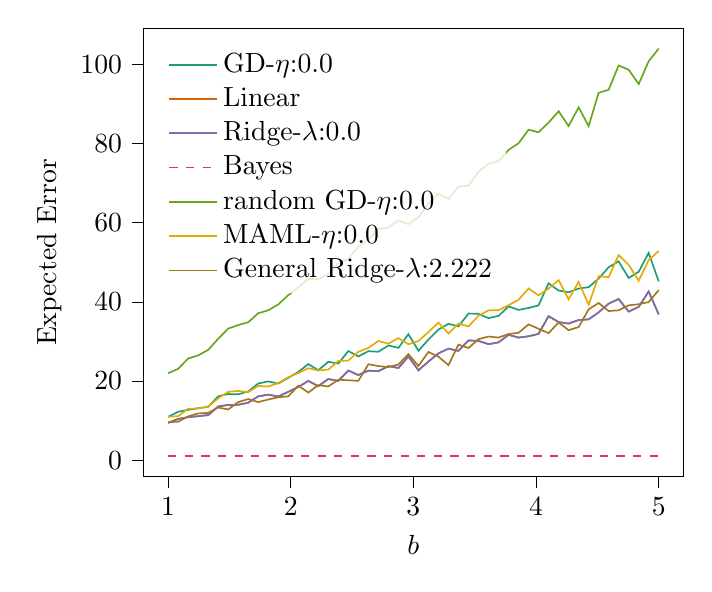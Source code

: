 % This file was created with tikzplotlib v0.10.1.
\begin{tikzpicture}

\definecolor{chocolate217952}{RGB}{217,95,2}
\definecolor{darkcyan27158119}{RGB}{27,158,119}
\definecolor{darkgoldenrod16611829}{RGB}{166,118,29}
\definecolor{darkgray176}{RGB}{176,176,176}
\definecolor{deeppink23141138}{RGB}{231,41,138}
\definecolor{lightslategray117112179}{RGB}{117,112,179}
\definecolor{olivedrab10216630}{RGB}{102,166,30}
\definecolor{orange2301712}{RGB}{230,171,2}

\begin{axis}[
legend cell align={left},
legend style={
  fill opacity=0.8,
  draw opacity=1,
  text opacity=1,
  at={(0.03,0.97)},
  anchor=north west,
  draw=none
},
tick align=outside,
tick pos=left,
x grid style={darkgray176},
xlabel={\(\displaystyle b\)},
xmin=0.8, xmax=5.2,
xtick style={color=black},
y grid style={darkgray176},
ylabel={Expected Error},
ymin=-4.149, ymax=109.127,
ytick style={color=black}
]
\addplot [semithick, darkcyan27158119]
table {%
1 10.937
1.082 12.226
1.163 12.697
1.245 13.126
1.327 13.475
1.408 16.129
1.49 16.701
1.571 16.625
1.653 17.352
1.735 19.365
1.816 19.882
1.898 19.339
1.98 20.806
2.061 22.276
2.143 24.273
2.224 22.708
2.306 24.845
2.388 24.398
2.469 27.573
2.551 26.201
2.633 27.518
2.714 27.379
2.796 28.975
2.878 28.37
2.959 31.828
3.041 27.644
3.122 30.442
3.204 32.977
3.286 34.429
3.367 33.79
3.449 37.035
3.531 36.972
3.612 35.866
3.694 36.448
3.776 38.841
3.857 37.949
3.939 38.451
4.02 39.092
4.102 44.661
4.184 42.847
4.265 42.408
4.347 43.35
4.429 43.704
4.51 45.834
4.592 48.74
4.673 50.232
4.755 46.039
4.837 47.579
4.918 52.384
5 45.147
};
\addlegendentry{GD-$\eta$:0.0}
\addplot [semithick, chocolate217952]
table {%
1 9.411
1.082 10.414
1.163 10.846
1.245 11.11
1.327 11.378
1.408 13.554
1.49 13.94
1.571 13.964
1.653 14.52
1.735 16.119
1.816 16.534
1.898 16.086
1.98 17.268
2.061 18.459
2.143 20.017
2.224 18.679
2.306 20.492
2.388 20.021
2.469 22.64
2.551 21.5
2.633 22.61
2.714 22.469
2.796 23.752
2.878 23.285
2.959 26.187
3.041 22.689
3.122 24.894
3.204 26.982
3.286 28.167
3.367 27.602
3.449 30.248
3.531 30.123
3.612 29.299
3.694 29.746
3.776 31.65
3.857 30.965
3.939 31.29
4.02 31.89
4.102 36.364
4.184 34.876
4.265 34.51
4.347 35.388
4.429 35.566
4.51 37.338
4.592 39.538
4.673 40.709
4.755 37.534
4.837 38.72
4.918 42.615
5 36.816
};
\addlegendentry{Linear}
\addplot [semithick, lightslategray117112179]
table {%
1 9.41
1.082 10.414
1.163 10.846
1.245 11.11
1.327 11.378
1.408 13.554
1.49 13.94
1.571 13.964
1.653 14.52
1.735 16.119
1.816 16.534
1.898 16.086
1.98 17.268
2.061 18.459
2.143 20.017
2.224 18.679
2.306 20.492
2.388 20.021
2.469 22.64
2.551 21.5
2.633 22.61
2.714 22.469
2.796 23.752
2.878 23.285
2.959 26.187
3.041 22.689
3.122 24.894
3.204 26.982
3.286 28.167
3.367 27.602
3.449 30.248
3.531 30.123
3.612 29.299
3.694 29.746
3.776 31.65
3.857 30.965
3.939 31.29
4.02 31.89
4.102 36.364
4.184 34.876
4.265 34.51
4.347 35.388
4.429 35.566
4.51 37.338
4.592 39.538
4.673 40.709
4.755 37.534
4.837 38.72
4.918 42.615
5 36.816
};
\addlegendentry{Ridge-$\lambda$:0.0}
\addplot [semithick, deeppink23141138, dashed]
table {%
1 1.0
1.082 1.0
1.163 1.0
1.245 1.0
1.327 1.0
1.408 1.0
1.49 1.0
1.571 1.0
1.653 1.0
1.735 1.0
1.816 1.0
1.898 1.0
1.98 1.0
2.061 1.0
2.143 1.0
2.224 1.0
2.306 1.0
2.388 1.0
2.469 1.0
2.551 1.0
2.633 1.0
2.714 1.0
2.796 1.0
2.878 1.0
2.959 1.0
3.041 1.0
3.122 1.0
3.204 1.0
3.286 1.0
3.367 1.0
3.449 1.0
3.531 1.0
3.612 1.0
3.694 1.0
3.776 1.0
3.857 1.0
3.939 1.0
4.02 1.0
4.102 1.0
4.184 1.0
4.265 1.0
4.347 1.0
4.429 1.0
4.51 1.0
4.592 1.0
4.673 1.0
4.755 1.0
4.837 1.0
4.918 1.0
5 1.0
};
\addlegendentry{Bayes}
\addplot [semithick, olivedrab10216630]
table {%
1 21.955
1.082 23.063
1.163 25.669
1.245 26.46
1.327 27.861
1.408 30.657
1.49 33.24
1.571 34.122
1.653 34.832
1.735 37.119
1.816 37.856
1.898 39.339
1.98 41.687
2.061 43.682
2.143 45.746
2.224 45.742
2.306 46.991
2.388 49.813
2.469 50.753
2.551 53.989
2.633 55.678
2.714 58.376
2.796 58.759
2.878 60.592
2.959 59.605
3.041 61.42
3.122 64.83
3.204 67.314
3.286 65.981
3.367 69.115
3.449 69.347
3.531 72.874
3.612 74.89
3.694 75.52
3.776 78.391
3.857 80.056
3.939 83.488
4.02 82.843
4.102 85.27
4.184 88.155
4.265 84.404
4.347 89.132
4.429 84.393
4.51 92.809
4.592 93.582
4.673 99.71
4.755 98.646
4.837 95.014
4.918 100.778
5 103.978
};
\addlegendentry{random GD-$\eta$:0.0}
\addplot [semithick, orange2301712]
table {%
1 10.951
1.082 11.111
1.163 12.973
1.245 13.033
1.327 13.527
1.408 15.595
1.49 17.254
1.571 17.477
1.653 17.171
1.735 18.768
1.816 18.588
1.898 19.47
1.98 20.953
2.061 21.984
2.143 23.232
2.224 22.655
2.306 22.886
2.388 25.058
2.469 25.152
2.551 27.376
2.633 28.346
2.714 30.1
2.796 29.429
2.878 30.827
2.959 29.264
3.041 30.1
3.122 32.35
3.204 34.749
3.286 31.977
3.367 34.515
3.449 33.796
3.531 36.493
3.612 37.841
3.694 37.875
3.776 39.138
3.857 40.499
3.939 43.379
4.02 41.649
4.102 43.357
4.184 45.478
4.265 40.622
4.347 45.009
4.429 39.278
4.51 46.475
4.592 46.236
4.673 51.813
4.755 49.342
4.837 45.332
4.918 50.521
5 52.833
};
\addlegendentry{MAML-$\eta$:0.0}
\addplot [semithick, darkgoldenrod16611829]
table {%
1 9.579
1.082 9.717
1.163 11.052
1.245 11.801
1.327 11.935
1.408 13.282
1.49 12.806
1.571 14.655
1.653 15.427
1.735 14.666
1.816 15.303
1.898 15.886
1.98 16.115
2.061 18.807
2.143 17.07
2.224 18.938
2.306 18.62
2.388 20.308
2.469 20.176
2.551 20.029
2.633 24.224
2.714 23.768
2.796 23.521
2.878 24.163
2.959 26.766
3.041 23.803
3.122 27.331
3.204 26.139
3.286 24.001
3.367 29.19
3.449 28.323
3.531 30.568
3.612 31.22
3.694 30.964
3.776 31.86
3.857 32.176
3.939 34.302
4.02 33.19
4.102 32.072
4.184 34.8
4.265 32.835
4.347 33.616
4.429 38.099
4.51 39.704
4.592 37.658
4.673 37.857
4.755 39.114
4.837 39.385
4.918 39.931
5 42.951
};
\addlegendentry{General Ridge-$\lambda$:2.222}
\end{axis}

\end{tikzpicture}
